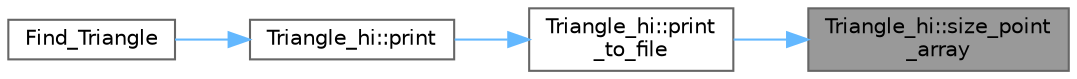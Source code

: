 digraph "Triangle_hi::size_point_array"
{
 // LATEX_PDF_SIZE
  bgcolor="transparent";
  edge [fontname=Helvetica,fontsize=10,labelfontname=Helvetica,labelfontsize=10];
  node [fontname=Helvetica,fontsize=10,shape=box,height=0.2,width=0.4];
  rankdir="RL";
  Node1 [label="Triangle_hi::size_point\l_array",height=0.2,width=0.4,color="gray40", fillcolor="grey60", style="filled", fontcolor="black",tooltip=" "];
  Node1 -> Node2 [dir="back",color="steelblue1",style="solid"];
  Node2 [label="Triangle_hi::print\l_to_file",height=0.2,width=0.4,color="grey40", fillcolor="white", style="filled",URL="$class_triangle__hi.html#a4b1c0727561d2f97be5cc1d0292667d5",tooltip=" "];
  Node2 -> Node3 [dir="back",color="steelblue1",style="solid"];
  Node3 [label="Triangle_hi::print",height=0.2,width=0.4,color="grey40", fillcolor="white", style="filled",URL="$class_triangle__hi.html#af8639ec111ddd21a4d4ee56fd68ba43d",tooltip=" "];
  Node3 -> Node4 [dir="back",color="steelblue1",style="solid"];
  Node4 [label="Find_Triangle",height=0.2,width=0.4,color="grey40", fillcolor="white", style="filled",URL="$_find___triangle_8cpp.html#a7823cb47389cb6d26d3659d2df84d11e",tooltip="#include <future>"];
}
